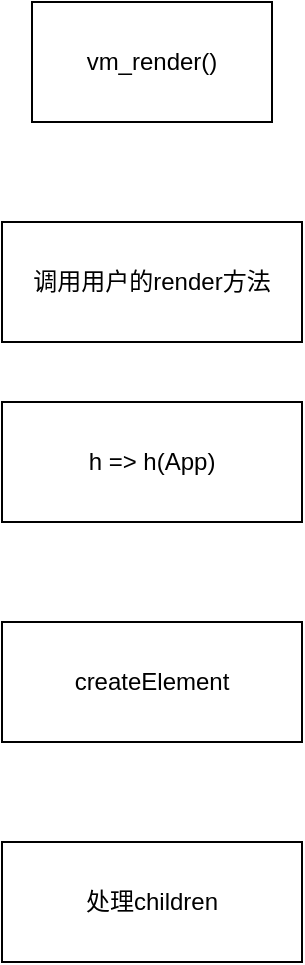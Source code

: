 <mxfile version="14.4.7" type="github">
  <diagram id="RxZGrBIhEq-q5S2i3zCQ" name="Page-1">
    <mxGraphModel dx="791" dy="977" grid="1" gridSize="10" guides="1" tooltips="1" connect="1" arrows="1" fold="1" page="1" pageScale="1" pageWidth="827" pageHeight="1169" math="0" shadow="0">
      <root>
        <mxCell id="0" />
        <mxCell id="1" parent="0" />
        <mxCell id="jQFFij_tjtxjUjSI33Nr-1" value="vm_render()" style="rounded=0;whiteSpace=wrap;html=1;" vertex="1" parent="1">
          <mxGeometry x="130" y="110" width="120" height="60" as="geometry" />
        </mxCell>
        <mxCell id="jQFFij_tjtxjUjSI33Nr-2" value="调用用户的render方法" style="rounded=0;whiteSpace=wrap;html=1;" vertex="1" parent="1">
          <mxGeometry x="115" y="220" width="150" height="60" as="geometry" />
        </mxCell>
        <mxCell id="jQFFij_tjtxjUjSI33Nr-3" value="h =&amp;gt; h(App)" style="rounded=0;whiteSpace=wrap;html=1;" vertex="1" parent="1">
          <mxGeometry x="115" y="310" width="150" height="60" as="geometry" />
        </mxCell>
        <mxCell id="jQFFij_tjtxjUjSI33Nr-4" value="createElement" style="rounded=0;whiteSpace=wrap;html=1;" vertex="1" parent="1">
          <mxGeometry x="115" y="420" width="150" height="60" as="geometry" />
        </mxCell>
        <mxCell id="jQFFij_tjtxjUjSI33Nr-5" value="处理children" style="rounded=0;whiteSpace=wrap;html=1;" vertex="1" parent="1">
          <mxGeometry x="115" y="530" width="150" height="60" as="geometry" />
        </mxCell>
      </root>
    </mxGraphModel>
  </diagram>
</mxfile>
